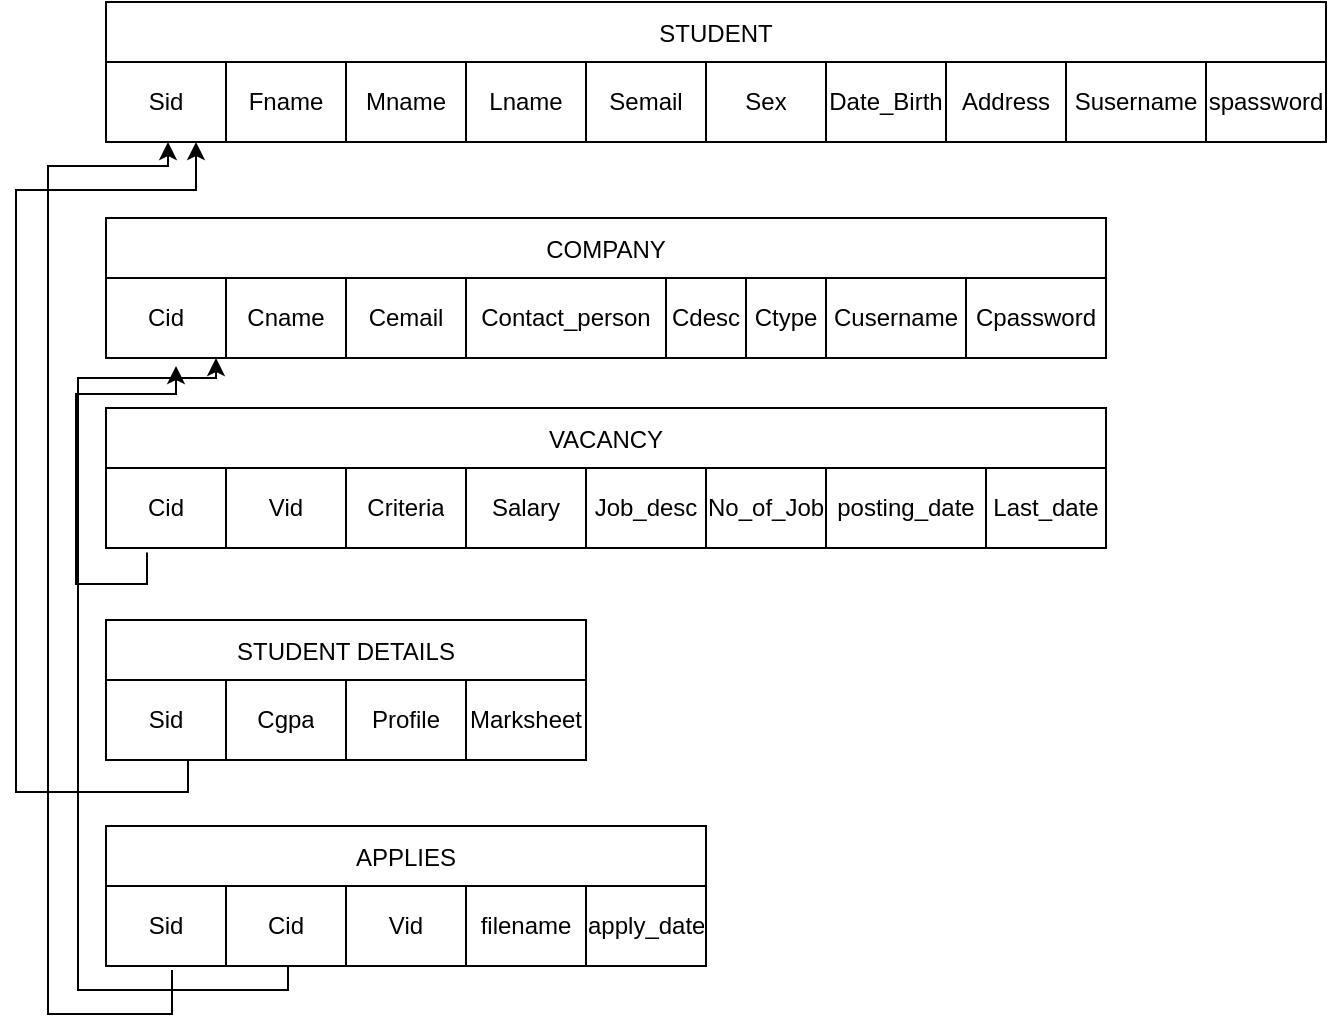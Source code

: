 <mxfile version="20.6.2" type="github">
  <diagram id="BgjVYSBBbxtPgFXGutqE" name="Page-1">
    <mxGraphModel dx="2590" dy="1395" grid="0" gridSize="10" guides="1" tooltips="1" connect="1" arrows="1" fold="1" page="1" pageScale="1" pageWidth="1100" pageHeight="850" math="0" shadow="0">
      <root>
        <mxCell id="0" />
        <mxCell id="1" parent="0" />
        <mxCell id="X0-G7Fld546SJBEAJXUb-10" value="STUDENT" style="shape=table;startSize=30;container=1;collapsible=0;childLayout=tableLayout;" vertex="1" parent="1">
          <mxGeometry x="-965" y="-581" width="610" height="70" as="geometry" />
        </mxCell>
        <mxCell id="X0-G7Fld546SJBEAJXUb-11" value="" style="shape=tableRow;horizontal=0;startSize=0;swimlaneHead=0;swimlaneBody=0;top=0;left=0;bottom=0;right=0;collapsible=0;dropTarget=0;fillColor=none;points=[[0,0.5],[1,0.5]];portConstraint=eastwest;" vertex="1" parent="X0-G7Fld546SJBEAJXUb-10">
          <mxGeometry y="30" width="610" height="40" as="geometry" />
        </mxCell>
        <mxCell id="X0-G7Fld546SJBEAJXUb-12" value="Sid" style="shape=partialRectangle;html=1;whiteSpace=wrap;connectable=0;overflow=hidden;fillColor=none;top=0;left=0;bottom=0;right=0;pointerEvents=1;" vertex="1" parent="X0-G7Fld546SJBEAJXUb-11">
          <mxGeometry width="60" height="40" as="geometry">
            <mxRectangle width="60" height="40" as="alternateBounds" />
          </mxGeometry>
        </mxCell>
        <mxCell id="X0-G7Fld546SJBEAJXUb-13" value="Fname" style="shape=partialRectangle;html=1;whiteSpace=wrap;connectable=0;overflow=hidden;fillColor=none;top=0;left=0;bottom=0;right=0;pointerEvents=1;" vertex="1" parent="X0-G7Fld546SJBEAJXUb-11">
          <mxGeometry x="60" width="60" height="40" as="geometry">
            <mxRectangle width="60" height="40" as="alternateBounds" />
          </mxGeometry>
        </mxCell>
        <mxCell id="X0-G7Fld546SJBEAJXUb-14" value="Mname" style="shape=partialRectangle;html=1;whiteSpace=wrap;connectable=0;overflow=hidden;fillColor=none;top=0;left=0;bottom=0;right=0;pointerEvents=1;" vertex="1" parent="X0-G7Fld546SJBEAJXUb-11">
          <mxGeometry x="120" width="60" height="40" as="geometry">
            <mxRectangle width="60" height="40" as="alternateBounds" />
          </mxGeometry>
        </mxCell>
        <mxCell id="X0-G7Fld546SJBEAJXUb-15" value="Lname" style="shape=partialRectangle;html=1;whiteSpace=wrap;connectable=0;overflow=hidden;fillColor=none;top=0;left=0;bottom=0;right=0;pointerEvents=1;" vertex="1" parent="X0-G7Fld546SJBEAJXUb-11">
          <mxGeometry x="180" width="60" height="40" as="geometry">
            <mxRectangle width="60" height="40" as="alternateBounds" />
          </mxGeometry>
        </mxCell>
        <mxCell id="X0-G7Fld546SJBEAJXUb-16" value="Semail" style="shape=partialRectangle;html=1;whiteSpace=wrap;connectable=0;overflow=hidden;fillColor=none;top=0;left=0;bottom=0;right=0;pointerEvents=1;" vertex="1" parent="X0-G7Fld546SJBEAJXUb-11">
          <mxGeometry x="240" width="60" height="40" as="geometry">
            <mxRectangle width="60" height="40" as="alternateBounds" />
          </mxGeometry>
        </mxCell>
        <mxCell id="X0-G7Fld546SJBEAJXUb-17" value="Sex" style="shape=partialRectangle;html=1;whiteSpace=wrap;connectable=0;overflow=hidden;fillColor=none;top=0;left=0;bottom=0;right=0;pointerEvents=1;" vertex="1" parent="X0-G7Fld546SJBEAJXUb-11">
          <mxGeometry x="300" width="60" height="40" as="geometry">
            <mxRectangle width="60" height="40" as="alternateBounds" />
          </mxGeometry>
        </mxCell>
        <mxCell id="X0-G7Fld546SJBEAJXUb-18" value="Date_Birth" style="shape=partialRectangle;html=1;whiteSpace=wrap;connectable=0;overflow=hidden;fillColor=none;top=0;left=0;bottom=0;right=0;pointerEvents=1;" vertex="1" parent="X0-G7Fld546SJBEAJXUb-11">
          <mxGeometry x="360" width="60" height="40" as="geometry">
            <mxRectangle width="60" height="40" as="alternateBounds" />
          </mxGeometry>
        </mxCell>
        <mxCell id="X0-G7Fld546SJBEAJXUb-19" value="Address" style="shape=partialRectangle;html=1;whiteSpace=wrap;connectable=0;overflow=hidden;fillColor=none;top=0;left=0;bottom=0;right=0;pointerEvents=1;" vertex="1" parent="X0-G7Fld546SJBEAJXUb-11">
          <mxGeometry x="420" width="60" height="40" as="geometry">
            <mxRectangle width="60" height="40" as="alternateBounds" />
          </mxGeometry>
        </mxCell>
        <mxCell id="X0-G7Fld546SJBEAJXUb-20" value="Susername" style="shape=partialRectangle;html=1;whiteSpace=wrap;connectable=0;overflow=hidden;fillColor=none;top=0;left=0;bottom=0;right=0;pointerEvents=1;" vertex="1" parent="X0-G7Fld546SJBEAJXUb-11">
          <mxGeometry x="480" width="70" height="40" as="geometry">
            <mxRectangle width="70" height="40" as="alternateBounds" />
          </mxGeometry>
        </mxCell>
        <mxCell id="X0-G7Fld546SJBEAJXUb-21" value="spassword" style="shape=partialRectangle;html=1;whiteSpace=wrap;connectable=0;overflow=hidden;fillColor=none;top=0;left=0;bottom=0;right=0;pointerEvents=1;" vertex="1" parent="X0-G7Fld546SJBEAJXUb-11">
          <mxGeometry x="550" width="60" height="40" as="geometry">
            <mxRectangle width="60" height="40" as="alternateBounds" />
          </mxGeometry>
        </mxCell>
        <mxCell id="X0-G7Fld546SJBEAJXUb-35" value="COMPANY" style="shape=table;startSize=30;container=1;collapsible=0;childLayout=tableLayout;" vertex="1" parent="1">
          <mxGeometry x="-965" y="-473" width="500" height="70" as="geometry" />
        </mxCell>
        <mxCell id="X0-G7Fld546SJBEAJXUb-36" value="" style="shape=tableRow;horizontal=0;startSize=0;swimlaneHead=0;swimlaneBody=0;top=0;left=0;bottom=0;right=0;collapsible=0;dropTarget=0;fillColor=none;points=[[0,0.5],[1,0.5]];portConstraint=eastwest;" vertex="1" parent="X0-G7Fld546SJBEAJXUb-35">
          <mxGeometry y="30" width="500" height="40" as="geometry" />
        </mxCell>
        <mxCell id="X0-G7Fld546SJBEAJXUb-37" value="Cid" style="shape=partialRectangle;html=1;whiteSpace=wrap;connectable=0;overflow=hidden;fillColor=none;top=0;left=0;bottom=0;right=0;pointerEvents=1;" vertex="1" parent="X0-G7Fld546SJBEAJXUb-36">
          <mxGeometry width="60" height="40" as="geometry">
            <mxRectangle width="60" height="40" as="alternateBounds" />
          </mxGeometry>
        </mxCell>
        <mxCell id="X0-G7Fld546SJBEAJXUb-38" value="Cname" style="shape=partialRectangle;html=1;whiteSpace=wrap;connectable=0;overflow=hidden;fillColor=none;top=0;left=0;bottom=0;right=0;pointerEvents=1;" vertex="1" parent="X0-G7Fld546SJBEAJXUb-36">
          <mxGeometry x="60" width="60" height="40" as="geometry">
            <mxRectangle width="60" height="40" as="alternateBounds" />
          </mxGeometry>
        </mxCell>
        <mxCell id="X0-G7Fld546SJBEAJXUb-39" value="Cemail" style="shape=partialRectangle;html=1;whiteSpace=wrap;connectable=0;overflow=hidden;fillColor=none;top=0;left=0;bottom=0;right=0;pointerEvents=1;" vertex="1" parent="X0-G7Fld546SJBEAJXUb-36">
          <mxGeometry x="120" width="60" height="40" as="geometry">
            <mxRectangle width="60" height="40" as="alternateBounds" />
          </mxGeometry>
        </mxCell>
        <mxCell id="X0-G7Fld546SJBEAJXUb-40" value="Contact_person" style="shape=partialRectangle;html=1;whiteSpace=wrap;connectable=0;overflow=hidden;fillColor=none;top=0;left=0;bottom=0;right=0;pointerEvents=1;" vertex="1" parent="X0-G7Fld546SJBEAJXUb-36">
          <mxGeometry x="180" width="100" height="40" as="geometry">
            <mxRectangle width="100" height="40" as="alternateBounds" />
          </mxGeometry>
        </mxCell>
        <mxCell id="X0-G7Fld546SJBEAJXUb-41" value="Cdesc" style="shape=partialRectangle;html=1;whiteSpace=wrap;connectable=0;overflow=hidden;fillColor=none;top=0;left=0;bottom=0;right=0;pointerEvents=1;" vertex="1" parent="X0-G7Fld546SJBEAJXUb-36">
          <mxGeometry x="280" width="40" height="40" as="geometry">
            <mxRectangle width="40" height="40" as="alternateBounds" />
          </mxGeometry>
        </mxCell>
        <mxCell id="X0-G7Fld546SJBEAJXUb-42" value="Ctype" style="shape=partialRectangle;html=1;whiteSpace=wrap;connectable=0;overflow=hidden;fillColor=none;top=0;left=0;bottom=0;right=0;pointerEvents=1;" vertex="1" parent="X0-G7Fld546SJBEAJXUb-36">
          <mxGeometry x="320" width="40" height="40" as="geometry">
            <mxRectangle width="40" height="40" as="alternateBounds" />
          </mxGeometry>
        </mxCell>
        <mxCell id="X0-G7Fld546SJBEAJXUb-43" value="Cusername" style="shape=partialRectangle;html=1;whiteSpace=wrap;connectable=0;overflow=hidden;fillColor=none;top=0;left=0;bottom=0;right=0;pointerEvents=1;" vertex="1" parent="X0-G7Fld546SJBEAJXUb-36">
          <mxGeometry x="360" width="70" height="40" as="geometry">
            <mxRectangle width="70" height="40" as="alternateBounds" />
          </mxGeometry>
        </mxCell>
        <mxCell id="X0-G7Fld546SJBEAJXUb-44" value="Cpassword" style="shape=partialRectangle;html=1;whiteSpace=wrap;connectable=0;overflow=hidden;fillColor=none;top=0;left=0;bottom=0;right=0;pointerEvents=1;" vertex="1" parent="X0-G7Fld546SJBEAJXUb-36">
          <mxGeometry x="430" width="70" height="40" as="geometry">
            <mxRectangle width="70" height="40" as="alternateBounds" />
          </mxGeometry>
        </mxCell>
        <mxCell id="X0-G7Fld546SJBEAJXUb-56" value="VACANCY" style="shape=table;startSize=30;container=1;collapsible=0;childLayout=tableLayout;" vertex="1" parent="1">
          <mxGeometry x="-965" y="-378" width="500" height="70" as="geometry" />
        </mxCell>
        <mxCell id="X0-G7Fld546SJBEAJXUb-57" value="" style="shape=tableRow;horizontal=0;startSize=0;swimlaneHead=0;swimlaneBody=0;top=0;left=0;bottom=0;right=0;collapsible=0;dropTarget=0;fillColor=none;points=[[0,0.5],[1,0.5]];portConstraint=eastwest;" vertex="1" parent="X0-G7Fld546SJBEAJXUb-56">
          <mxGeometry y="30" width="500" height="40" as="geometry" />
        </mxCell>
        <mxCell id="X0-G7Fld546SJBEAJXUb-58" value="Cid&lt;br&gt;" style="shape=partialRectangle;html=1;whiteSpace=wrap;connectable=0;overflow=hidden;fillColor=none;top=0;left=0;bottom=0;right=0;pointerEvents=1;" vertex="1" parent="X0-G7Fld546SJBEAJXUb-57">
          <mxGeometry width="60" height="40" as="geometry">
            <mxRectangle width="60" height="40" as="alternateBounds" />
          </mxGeometry>
        </mxCell>
        <mxCell id="X0-G7Fld546SJBEAJXUb-59" value="Vid" style="shape=partialRectangle;html=1;whiteSpace=wrap;connectable=0;overflow=hidden;fillColor=none;top=0;left=0;bottom=0;right=0;pointerEvents=1;" vertex="1" parent="X0-G7Fld546SJBEAJXUb-57">
          <mxGeometry x="60" width="60" height="40" as="geometry">
            <mxRectangle width="60" height="40" as="alternateBounds" />
          </mxGeometry>
        </mxCell>
        <mxCell id="X0-G7Fld546SJBEAJXUb-60" value="Criteria" style="shape=partialRectangle;html=1;whiteSpace=wrap;connectable=0;overflow=hidden;fillColor=none;top=0;left=0;bottom=0;right=0;pointerEvents=1;" vertex="1" parent="X0-G7Fld546SJBEAJXUb-57">
          <mxGeometry x="120" width="60" height="40" as="geometry">
            <mxRectangle width="60" height="40" as="alternateBounds" />
          </mxGeometry>
        </mxCell>
        <mxCell id="X0-G7Fld546SJBEAJXUb-61" value="Salary" style="shape=partialRectangle;html=1;whiteSpace=wrap;connectable=0;overflow=hidden;fillColor=none;top=0;left=0;bottom=0;right=0;pointerEvents=1;" vertex="1" parent="X0-G7Fld546SJBEAJXUb-57">
          <mxGeometry x="180" width="60" height="40" as="geometry">
            <mxRectangle width="60" height="40" as="alternateBounds" />
          </mxGeometry>
        </mxCell>
        <mxCell id="X0-G7Fld546SJBEAJXUb-62" value="Job_desc" style="shape=partialRectangle;html=1;whiteSpace=wrap;connectable=0;overflow=hidden;fillColor=none;top=0;left=0;bottom=0;right=0;pointerEvents=1;" vertex="1" parent="X0-G7Fld546SJBEAJXUb-57">
          <mxGeometry x="240" width="60" height="40" as="geometry">
            <mxRectangle width="60" height="40" as="alternateBounds" />
          </mxGeometry>
        </mxCell>
        <mxCell id="X0-G7Fld546SJBEAJXUb-63" value="No_of_Job" style="shape=partialRectangle;html=1;whiteSpace=wrap;connectable=0;overflow=hidden;fillColor=none;top=0;left=0;bottom=0;right=0;pointerEvents=1;" vertex="1" parent="X0-G7Fld546SJBEAJXUb-57">
          <mxGeometry x="300" width="60" height="40" as="geometry">
            <mxRectangle width="60" height="40" as="alternateBounds" />
          </mxGeometry>
        </mxCell>
        <mxCell id="X0-G7Fld546SJBEAJXUb-64" value="posting_date" style="shape=partialRectangle;html=1;whiteSpace=wrap;connectable=0;overflow=hidden;fillColor=none;top=0;left=0;bottom=0;right=0;pointerEvents=1;" vertex="1" parent="X0-G7Fld546SJBEAJXUb-57">
          <mxGeometry x="360" width="80" height="40" as="geometry">
            <mxRectangle width="80" height="40" as="alternateBounds" />
          </mxGeometry>
        </mxCell>
        <mxCell id="X0-G7Fld546SJBEAJXUb-65" value="Last_date" style="shape=partialRectangle;html=1;whiteSpace=wrap;connectable=0;overflow=hidden;fillColor=none;top=0;left=0;bottom=0;right=0;pointerEvents=1;" vertex="1" parent="X0-G7Fld546SJBEAJXUb-57">
          <mxGeometry x="440" width="60" height="40" as="geometry">
            <mxRectangle width="60" height="40" as="alternateBounds" />
          </mxGeometry>
        </mxCell>
        <mxCell id="X0-G7Fld546SJBEAJXUb-85" value="" style="edgeStyle=orthogonalEdgeStyle;rounded=0;orthogonalLoop=1;jettySize=auto;html=1;" edge="1" parent="1" source="X0-G7Fld546SJBEAJXUb-78" target="X0-G7Fld546SJBEAJXUb-11">
          <mxGeometry relative="1" as="geometry">
            <mxPoint x="-930" y="-420" as="targetPoint" />
            <Array as="points">
              <mxPoint x="-924" y="-186" />
              <mxPoint x="-1010" y="-186" />
              <mxPoint x="-1010" y="-487" />
              <mxPoint x="-920" y="-487" />
            </Array>
          </mxGeometry>
        </mxCell>
        <mxCell id="X0-G7Fld546SJBEAJXUb-78" value="STUDENT DETAILS" style="shape=table;startSize=30;container=1;collapsible=0;childLayout=tableLayout;" vertex="1" parent="1">
          <mxGeometry x="-965" y="-272" width="240" height="70" as="geometry" />
        </mxCell>
        <mxCell id="X0-G7Fld546SJBEAJXUb-79" value="" style="shape=tableRow;horizontal=0;startSize=0;swimlaneHead=0;swimlaneBody=0;top=0;left=0;bottom=0;right=0;collapsible=0;dropTarget=0;fillColor=none;points=[[0,0.5],[1,0.5]];portConstraint=eastwest;" vertex="1" parent="X0-G7Fld546SJBEAJXUb-78">
          <mxGeometry y="30" width="240" height="40" as="geometry" />
        </mxCell>
        <mxCell id="X0-G7Fld546SJBEAJXUb-80" value="Sid" style="shape=partialRectangle;html=1;whiteSpace=wrap;connectable=0;overflow=hidden;fillColor=none;top=0;left=0;bottom=0;right=0;pointerEvents=1;" vertex="1" parent="X0-G7Fld546SJBEAJXUb-79">
          <mxGeometry width="60" height="40" as="geometry">
            <mxRectangle width="60" height="40" as="alternateBounds" />
          </mxGeometry>
        </mxCell>
        <mxCell id="X0-G7Fld546SJBEAJXUb-81" value="Cgpa" style="shape=partialRectangle;html=1;whiteSpace=wrap;connectable=0;overflow=hidden;fillColor=none;top=0;left=0;bottom=0;right=0;pointerEvents=1;" vertex="1" parent="X0-G7Fld546SJBEAJXUb-79">
          <mxGeometry x="60" width="60" height="40" as="geometry">
            <mxRectangle width="60" height="40" as="alternateBounds" />
          </mxGeometry>
        </mxCell>
        <mxCell id="X0-G7Fld546SJBEAJXUb-82" value="Profile" style="shape=partialRectangle;html=1;whiteSpace=wrap;connectable=0;overflow=hidden;fillColor=none;top=0;left=0;bottom=0;right=0;pointerEvents=1;" vertex="1" parent="X0-G7Fld546SJBEAJXUb-79">
          <mxGeometry x="120" width="60" height="40" as="geometry">
            <mxRectangle width="60" height="40" as="alternateBounds" />
          </mxGeometry>
        </mxCell>
        <mxCell id="X0-G7Fld546SJBEAJXUb-83" value="Marksheet" style="shape=partialRectangle;html=1;whiteSpace=wrap;connectable=0;overflow=hidden;fillColor=none;top=0;left=0;bottom=0;right=0;pointerEvents=1;" vertex="1" parent="X0-G7Fld546SJBEAJXUb-79">
          <mxGeometry x="180" width="60" height="40" as="geometry">
            <mxRectangle width="60" height="40" as="alternateBounds" />
          </mxGeometry>
        </mxCell>
        <mxCell id="X0-G7Fld546SJBEAJXUb-115" value="" style="edgeStyle=orthogonalEdgeStyle;rounded=0;orthogonalLoop=1;jettySize=auto;html=1;exitX=0.041;exitY=1.055;exitDx=0;exitDy=0;exitPerimeter=0;entryX=0.07;entryY=1.1;entryDx=0;entryDy=0;entryPerimeter=0;" edge="1" parent="1" source="X0-G7Fld546SJBEAJXUb-57" target="X0-G7Fld546SJBEAJXUb-36">
          <mxGeometry relative="1" as="geometry">
            <mxPoint x="-990" y="-170" as="sourcePoint" />
            <mxPoint x="-930" y="-330" as="targetPoint" />
            <Array as="points">
              <mxPoint x="-944" y="-290" />
              <mxPoint x="-980" y="-290" />
              <mxPoint x="-980" y="-385" />
              <mxPoint x="-930" y="-385" />
            </Array>
          </mxGeometry>
        </mxCell>
        <mxCell id="X0-G7Fld546SJBEAJXUb-132" value="APPLIES" style="shape=table;startSize=30;container=1;collapsible=0;childLayout=tableLayout;" vertex="1" parent="1">
          <mxGeometry x="-965" y="-169" width="300" height="70" as="geometry" />
        </mxCell>
        <mxCell id="X0-G7Fld546SJBEAJXUb-133" value="" style="shape=tableRow;horizontal=0;startSize=0;swimlaneHead=0;swimlaneBody=0;top=0;left=0;bottom=0;right=0;collapsible=0;dropTarget=0;fillColor=none;points=[[0,0.5],[1,0.5]];portConstraint=eastwest;" vertex="1" parent="X0-G7Fld546SJBEAJXUb-132">
          <mxGeometry y="30" width="300" height="40" as="geometry" />
        </mxCell>
        <mxCell id="X0-G7Fld546SJBEAJXUb-134" value="Sid" style="shape=partialRectangle;html=1;whiteSpace=wrap;connectable=0;overflow=hidden;fillColor=none;top=0;left=0;bottom=0;right=0;pointerEvents=1;" vertex="1" parent="X0-G7Fld546SJBEAJXUb-133">
          <mxGeometry width="60" height="40" as="geometry">
            <mxRectangle width="60" height="40" as="alternateBounds" />
          </mxGeometry>
        </mxCell>
        <mxCell id="X0-G7Fld546SJBEAJXUb-135" value="Cid" style="shape=partialRectangle;html=1;whiteSpace=wrap;connectable=0;overflow=hidden;fillColor=none;top=0;left=0;bottom=0;right=0;pointerEvents=1;" vertex="1" parent="X0-G7Fld546SJBEAJXUb-133">
          <mxGeometry x="60" width="60" height="40" as="geometry">
            <mxRectangle width="60" height="40" as="alternateBounds" />
          </mxGeometry>
        </mxCell>
        <mxCell id="X0-G7Fld546SJBEAJXUb-136" value="Vid" style="shape=partialRectangle;html=1;whiteSpace=wrap;connectable=0;overflow=hidden;fillColor=none;top=0;left=0;bottom=0;right=0;pointerEvents=1;" vertex="1" parent="X0-G7Fld546SJBEAJXUb-133">
          <mxGeometry x="120" width="60" height="40" as="geometry">
            <mxRectangle width="60" height="40" as="alternateBounds" />
          </mxGeometry>
        </mxCell>
        <mxCell id="X0-G7Fld546SJBEAJXUb-137" value="filename" style="shape=partialRectangle;html=1;whiteSpace=wrap;connectable=0;overflow=hidden;fillColor=none;top=0;left=0;bottom=0;right=0;pointerEvents=1;" vertex="1" parent="X0-G7Fld546SJBEAJXUb-133">
          <mxGeometry x="180" width="60" height="40" as="geometry">
            <mxRectangle width="60" height="40" as="alternateBounds" />
          </mxGeometry>
        </mxCell>
        <mxCell id="X0-G7Fld546SJBEAJXUb-138" value="apply_date" style="shape=partialRectangle;html=1;whiteSpace=wrap;connectable=0;overflow=hidden;fillColor=none;top=0;left=0;bottom=0;right=0;pointerEvents=1;" vertex="1" parent="X0-G7Fld546SJBEAJXUb-133">
          <mxGeometry x="240" width="60" height="40" as="geometry">
            <mxRectangle width="60" height="40" as="alternateBounds" />
          </mxGeometry>
        </mxCell>
        <mxCell id="X0-G7Fld546SJBEAJXUb-146" value="" style="edgeStyle=orthogonalEdgeStyle;rounded=0;orthogonalLoop=1;jettySize=auto;html=1;" edge="1" parent="1">
          <mxGeometry relative="1" as="geometry">
            <mxPoint x="-932" y="-97" as="sourcePoint" />
            <mxPoint x="-934" y="-511" as="targetPoint" />
            <Array as="points">
              <mxPoint x="-932" y="-75" />
              <mxPoint x="-994" y="-75" />
              <mxPoint x="-994" y="-499" />
              <mxPoint x="-934" y="-499" />
            </Array>
          </mxGeometry>
        </mxCell>
        <mxCell id="X0-G7Fld546SJBEAJXUb-147" value="" style="edgeStyle=orthogonalEdgeStyle;rounded=0;orthogonalLoop=1;jettySize=auto;html=1;" edge="1" parent="1">
          <mxGeometry relative="1" as="geometry">
            <mxPoint x="-874" y="-99" as="sourcePoint" />
            <mxPoint x="-910" y="-403" as="targetPoint" />
            <Array as="points">
              <mxPoint x="-874" y="-87" />
              <mxPoint x="-979" y="-87" />
              <mxPoint x="-979" y="-393" />
              <mxPoint x="-910" y="-393" />
              <mxPoint x="-910" y="-401" />
            </Array>
          </mxGeometry>
        </mxCell>
      </root>
    </mxGraphModel>
  </diagram>
</mxfile>

